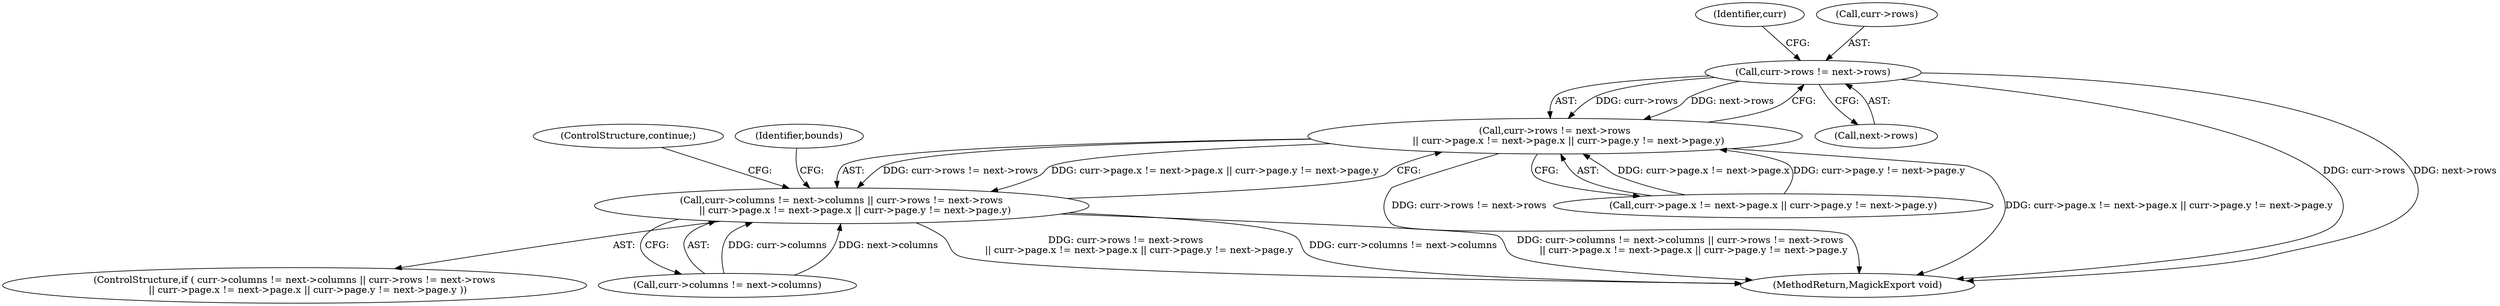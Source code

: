 digraph "0_ImageMagick6_4f31d78716ac94c85c244efcea368fea202e2ed4@pointer" {
"1000179" [label="(Call,curr->rows != next->rows)"];
"1000178" [label="(Call,curr->rows != next->rows\n         || curr->page.x != next->page.x || curr->page.y != next->page.y)"];
"1000170" [label="(Call,curr->columns != next->columns || curr->rows != next->rows\n         || curr->page.x != next->page.x || curr->page.y != next->page.y)"];
"1000186" [label="(Call,curr->page.x != next->page.x || curr->page.y != next->page.y)"];
"1000190" [label="(Identifier,curr)"];
"1000180" [label="(Call,curr->rows)"];
"1000209" [label="(ControlStructure,continue;)"];
"1000171" [label="(Call,curr->columns != next->columns)"];
"1000169" [label="(ControlStructure,if ( curr->columns != next->columns || curr->rows != next->rows\n         || curr->page.x != next->page.x || curr->page.y != next->page.y ))"];
"1000178" [label="(Call,curr->rows != next->rows\n         || curr->page.x != next->page.x || curr->page.y != next->page.y)"];
"1000211" [label="(Identifier,bounds)"];
"1000170" [label="(Call,curr->columns != next->columns || curr->rows != next->rows\n         || curr->page.x != next->page.x || curr->page.y != next->page.y)"];
"1000183" [label="(Call,next->rows)"];
"1000179" [label="(Call,curr->rows != next->rows)"];
"1000284" [label="(MethodReturn,MagickExport void)"];
"1000179" -> "1000178"  [label="AST: "];
"1000179" -> "1000183"  [label="CFG: "];
"1000180" -> "1000179"  [label="AST: "];
"1000183" -> "1000179"  [label="AST: "];
"1000190" -> "1000179"  [label="CFG: "];
"1000178" -> "1000179"  [label="CFG: "];
"1000179" -> "1000284"  [label="DDG: curr->rows"];
"1000179" -> "1000284"  [label="DDG: next->rows"];
"1000179" -> "1000178"  [label="DDG: curr->rows"];
"1000179" -> "1000178"  [label="DDG: next->rows"];
"1000178" -> "1000170"  [label="AST: "];
"1000178" -> "1000186"  [label="CFG: "];
"1000186" -> "1000178"  [label="AST: "];
"1000170" -> "1000178"  [label="CFG: "];
"1000178" -> "1000284"  [label="DDG: curr->rows != next->rows"];
"1000178" -> "1000284"  [label="DDG: curr->page.x != next->page.x || curr->page.y != next->page.y"];
"1000178" -> "1000170"  [label="DDG: curr->rows != next->rows"];
"1000178" -> "1000170"  [label="DDG: curr->page.x != next->page.x || curr->page.y != next->page.y"];
"1000186" -> "1000178"  [label="DDG: curr->page.x != next->page.x"];
"1000186" -> "1000178"  [label="DDG: curr->page.y != next->page.y"];
"1000170" -> "1000169"  [label="AST: "];
"1000170" -> "1000171"  [label="CFG: "];
"1000171" -> "1000170"  [label="AST: "];
"1000209" -> "1000170"  [label="CFG: "];
"1000211" -> "1000170"  [label="CFG: "];
"1000170" -> "1000284"  [label="DDG: curr->rows != next->rows\n         || curr->page.x != next->page.x || curr->page.y != next->page.y"];
"1000170" -> "1000284"  [label="DDG: curr->columns != next->columns"];
"1000170" -> "1000284"  [label="DDG: curr->columns != next->columns || curr->rows != next->rows\n         || curr->page.x != next->page.x || curr->page.y != next->page.y"];
"1000171" -> "1000170"  [label="DDG: curr->columns"];
"1000171" -> "1000170"  [label="DDG: next->columns"];
}

